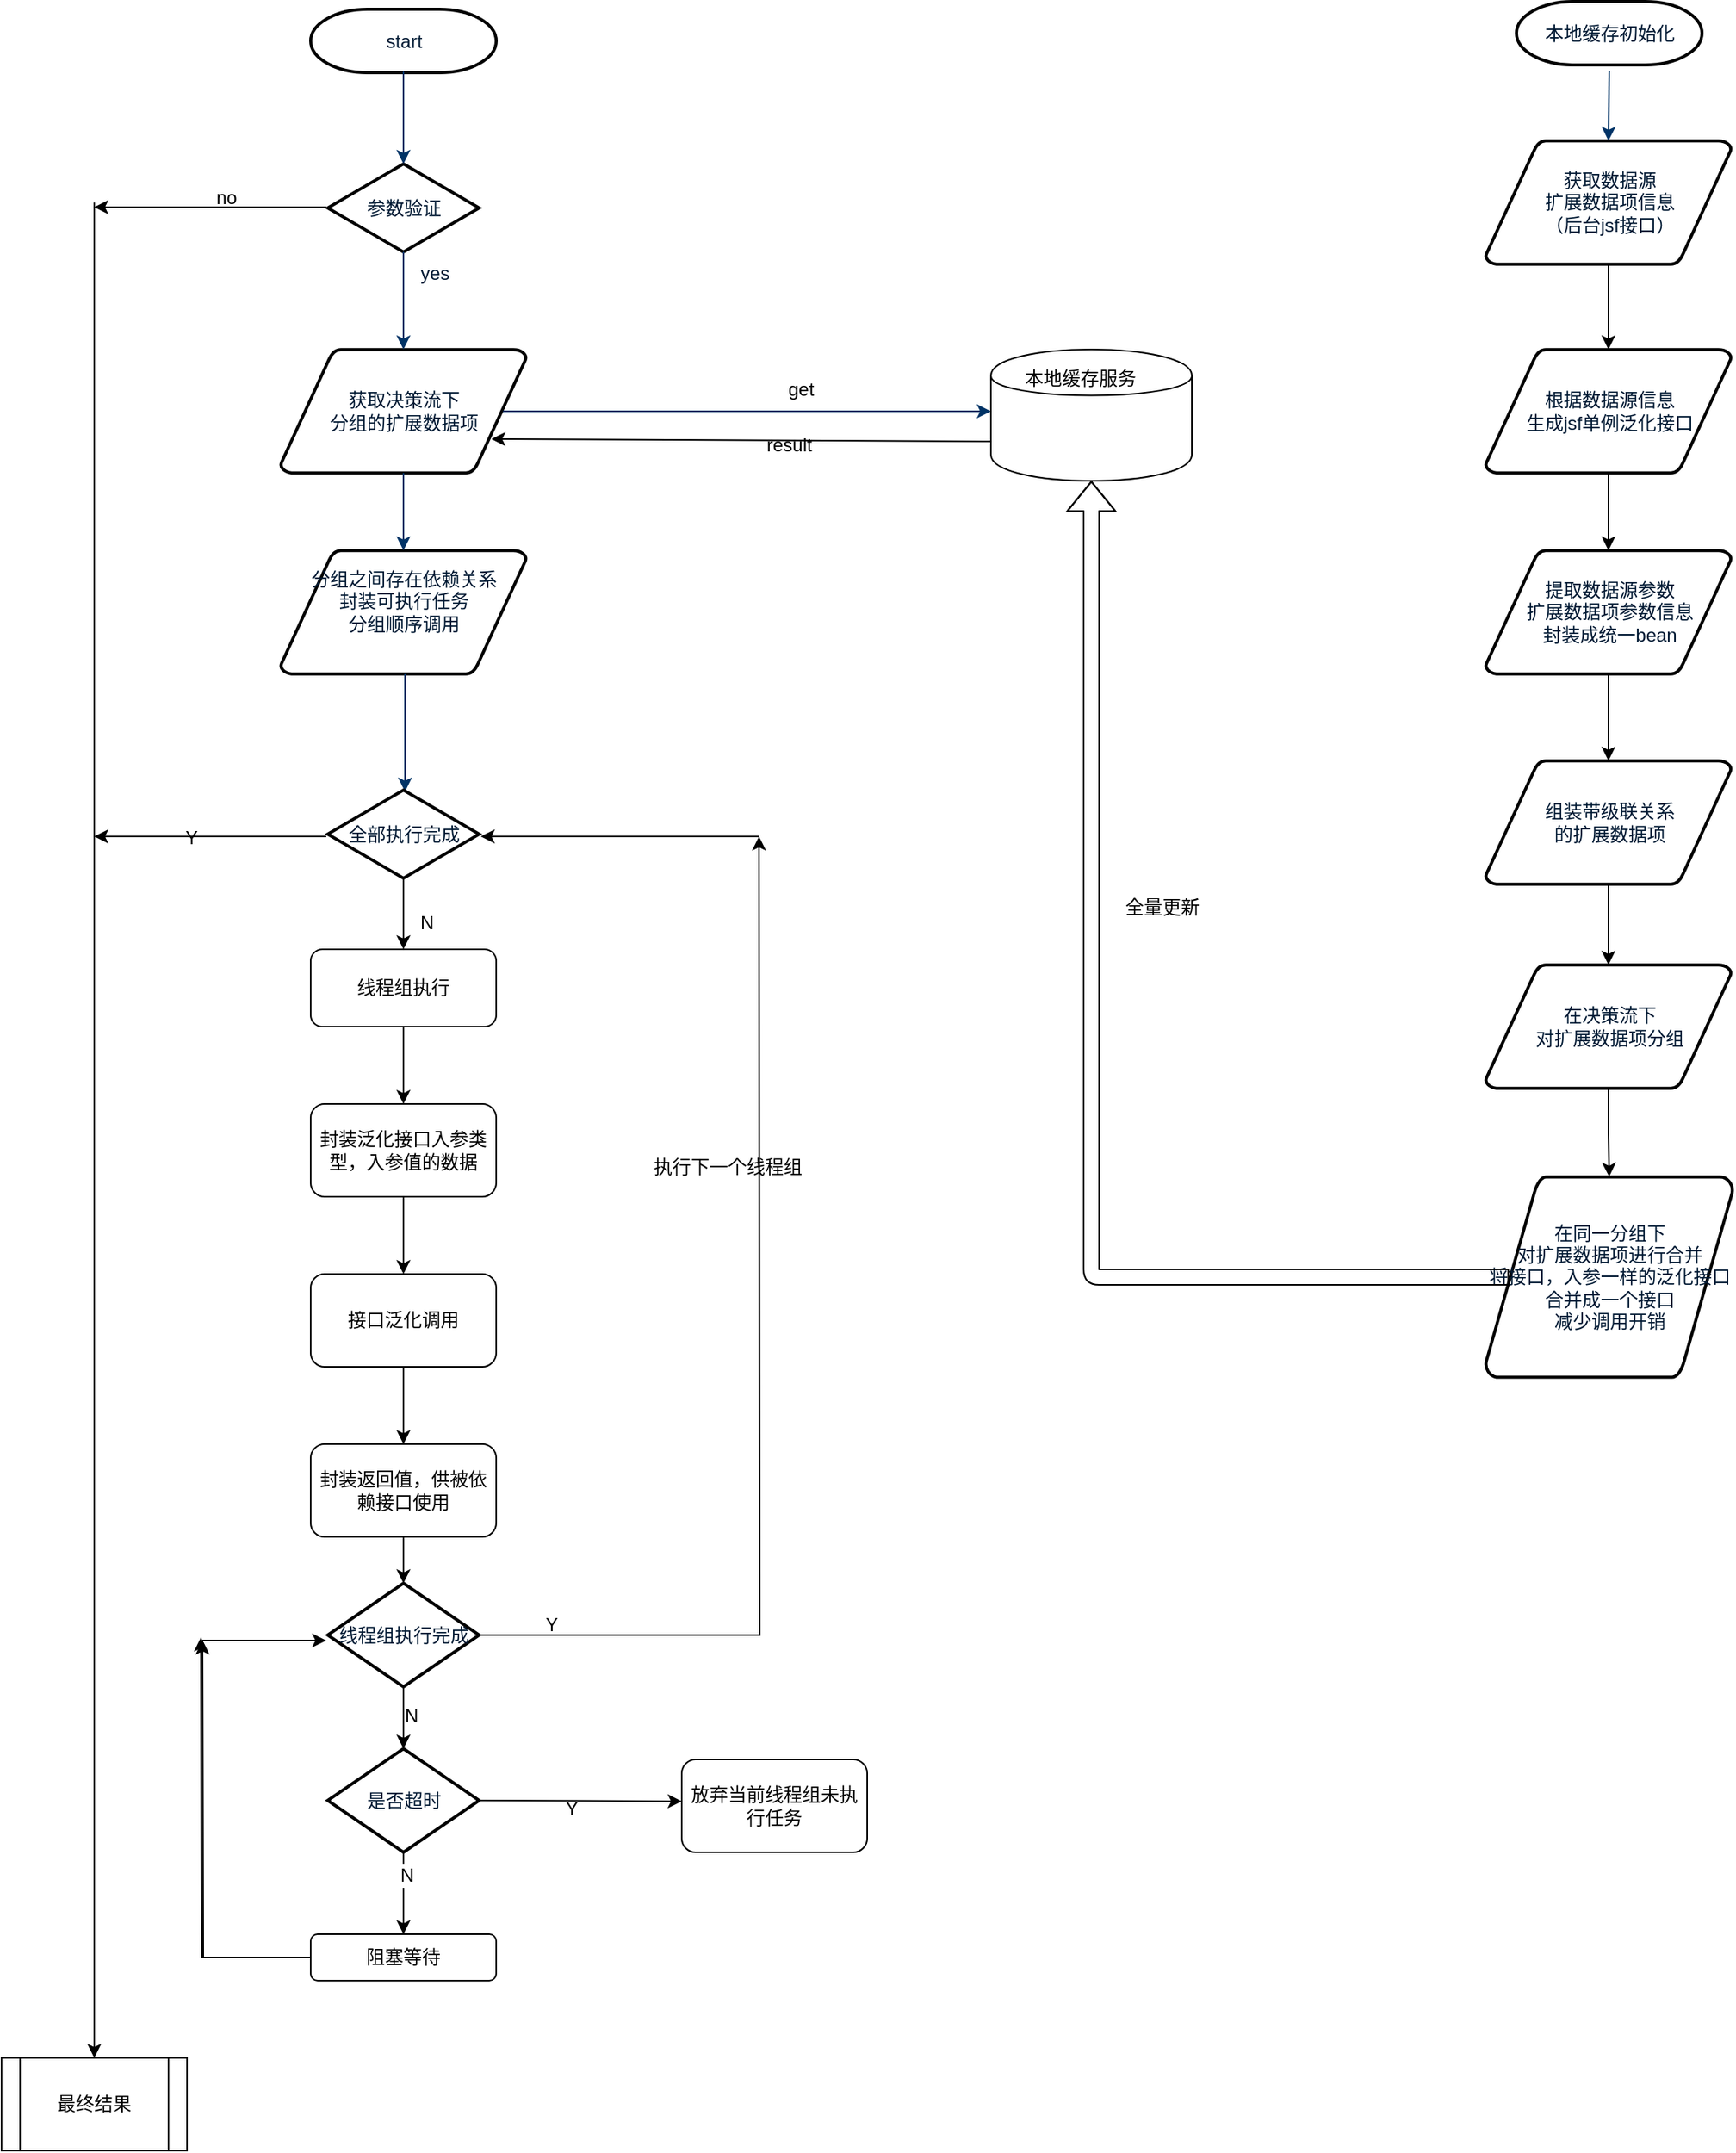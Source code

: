<mxfile version="10.5.9" type="github"><diagram id="X6GawPlwP_hmDYCuXiB4" name="Page-1"><mxGraphModel dx="2402" dy="977" grid="1" gridSize="10" guides="1" tooltips="1" connect="1" arrows="1" fold="1" page="1" pageScale="1" pageWidth="827" pageHeight="1169" math="0" shadow="0"><root><mxCell id="0"/><mxCell id="1" parent="0"/><mxCell id="MP2VpvmyWYDocWWnozYL-1" value="start" style="shape=mxgraph.flowchart.terminator;fillColor=#FFFFFF;strokeColor=#000000;strokeWidth=2;gradientColor=none;gradientDirection=north;fontColor=#001933;fontStyle=0;html=1;" vertex="1" parent="1"><mxGeometry x="140" y="765" width="120" height="41" as="geometry"/></mxCell><mxCell id="MP2VpvmyWYDocWWnozYL-2" value="获取决策流下&lt;br&gt;分组的扩展数据项" style="shape=mxgraph.flowchart.data;fillColor=#FFFFFF;strokeColor=#000000;strokeWidth=2;gradientColor=none;gradientDirection=north;fontColor=#001933;fontStyle=0;html=1;" vertex="1" parent="1"><mxGeometry x="120.5" y="985" width="159" height="80" as="geometry"/></mxCell><mxCell id="MP2VpvmyWYDocWWnozYL-3" value="参数验证" style="shape=mxgraph.flowchart.decision;fillColor=#FFFFFF;strokeColor=#000000;strokeWidth=2;gradientColor=none;gradientDirection=north;fontColor=#001933;fontStyle=0;html=1;" vertex="1" parent="1"><mxGeometry x="151" y="865" width="98" height="57" as="geometry"/></mxCell><mxCell id="MP2VpvmyWYDocWWnozYL-4" style="entryX=0.5;entryY=0;entryPerimeter=0;fontColor=#001933;fontStyle=1;strokeColor=#003366;strokeWidth=1;html=1;" edge="1" parent="1" target="MP2VpvmyWYDocWWnozYL-3"><mxGeometry relative="1" as="geometry"><mxPoint x="200" y="805" as="sourcePoint"/></mxGeometry></mxCell><mxCell id="MP2VpvmyWYDocWWnozYL-5" value="" style="edgeStyle=elbowEdgeStyle;elbow=horizontal;fontColor=#001933;fontStyle=1;strokeColor=#003366;strokeWidth=1;html=1;" edge="1" parent="1" source="MP2VpvmyWYDocWWnozYL-3" target="MP2VpvmyWYDocWWnozYL-2"><mxGeometry x="-120" y="475" width="100" height="100" as="geometry"><mxPoint x="-120" y="575" as="sourcePoint"/><mxPoint x="-20" y="475" as="targetPoint"/></mxGeometry></mxCell><mxCell id="MP2VpvmyWYDocWWnozYL-6" value="分组之间存在依赖关系&lt;br&gt;封装可执行任务&lt;br&gt;分组顺序调用&lt;br&gt;&lt;br&gt;" style="shape=mxgraph.flowchart.data;fillColor=#FFFFFF;strokeColor=#000000;strokeWidth=2;gradientColor=none;gradientDirection=north;fontColor=#001933;fontStyle=0;html=1;" vertex="1" parent="1"><mxGeometry x="120.5" y="1115" width="159" height="80" as="geometry"/></mxCell><mxCell id="MP2VpvmyWYDocWWnozYL-7" value="yes" style="text;fontColor=#001933;fontStyle=0;html=1;strokeColor=none;gradientColor=none;fillColor=none;strokeWidth=2;align=center;" vertex="1" parent="1"><mxGeometry x="200" y="922" width="40" height="26" as="geometry"/></mxCell><mxCell id="MP2VpvmyWYDocWWnozYL-8" value="" style="edgeStyle=elbowEdgeStyle;elbow=horizontal;exitX=0.905;exitY=0.5;exitPerimeter=0;fontColor=#001933;fontStyle=1;strokeColor=#003366;strokeWidth=1;html=1;" edge="1" parent="1" source="MP2VpvmyWYDocWWnozYL-2"><mxGeometry x="-120" y="475" width="100" height="100" as="geometry"><mxPoint x="-120" y="575" as="sourcePoint"/><mxPoint x="580" y="1025" as="targetPoint"/></mxGeometry></mxCell><mxCell id="MP2VpvmyWYDocWWnozYL-9" value="" style="edgeStyle=elbowEdgeStyle;elbow=horizontal;fontColor=#001933;fontStyle=1;strokeColor=#003366;strokeWidth=1;html=1;" edge="1" parent="1" source="MP2VpvmyWYDocWWnozYL-2" target="MP2VpvmyWYDocWWnozYL-6"><mxGeometry x="-120" y="475" width="100" height="100" as="geometry"><mxPoint x="-120" y="575" as="sourcePoint"/><mxPoint x="-20" y="475" as="targetPoint"/></mxGeometry></mxCell><mxCell id="MP2VpvmyWYDocWWnozYL-10" value="" style="edgeStyle=elbowEdgeStyle;elbow=horizontal;entryX=0.5;entryY=0.195;entryPerimeter=0;fontColor=#001933;fontStyle=1;strokeColor=#003366;strokeWidth=1;html=1;" edge="1" parent="1" source="MP2VpvmyWYDocWWnozYL-6"><mxGeometry x="-120" y="475" width="100" height="100" as="geometry"><mxPoint x="-120" y="575" as="sourcePoint"/><mxPoint x="201" y="1271" as="targetPoint"/></mxGeometry></mxCell><mxCell id="MP2VpvmyWYDocWWnozYL-11" value="" style="endArrow=classic;html=1;" edge="1" parent="1"><mxGeometry width="50" height="50" relative="1" as="geometry"><mxPoint x="150" y="893" as="sourcePoint"/><mxPoint y="893" as="targetPoint"/><Array as="points"><mxPoint x="80" y="893"/></Array></mxGeometry></mxCell><mxCell id="MP2VpvmyWYDocWWnozYL-12" value="no" style="text;html=1;resizable=0;points=[];autosize=1;align=left;verticalAlign=top;spacingTop=-4;" vertex="1" parent="1"><mxGeometry x="77" y="877" width="30" height="10" as="geometry"/></mxCell><object label="" id="MP2VpvmyWYDocWWnozYL-13"><mxCell style="shape=cylinder;whiteSpace=wrap;html=1;boundedLbl=1;backgroundOutline=1;" vertex="1" parent="1"><mxGeometry x="580" y="985" width="130" height="85" as="geometry"/></mxCell></object><mxCell id="MP2VpvmyWYDocWWnozYL-14" value="get" style="text;html=1;resizable=0;points=[];autosize=1;align=left;verticalAlign=top;spacingTop=-4;" vertex="1" parent="1"><mxGeometry x="447" y="1001" width="40" height="10" as="geometry"/></mxCell><mxCell id="MP2VpvmyWYDocWWnozYL-15" value="" style="endArrow=classic;html=1;exitX=0;exitY=0.7;exitDx=0;exitDy=0;entryX=0.858;entryY=0.725;entryDx=0;entryDy=0;entryPerimeter=0;" edge="1" parent="1" source="MP2VpvmyWYDocWWnozYL-13" target="MP2VpvmyWYDocWWnozYL-2"><mxGeometry width="50" height="50" relative="1" as="geometry"><mxPoint x="-10" y="1630" as="sourcePoint"/><mxPoint x="40" y="1580" as="targetPoint"/></mxGeometry></mxCell><mxCell id="MP2VpvmyWYDocWWnozYL-16" value="result" style="text;html=1;resizable=0;points=[];autosize=1;align=left;verticalAlign=top;spacingTop=-4;" vertex="1" parent="1"><mxGeometry x="433" y="1037" width="50" height="10" as="geometry"/></mxCell><mxCell id="MP2VpvmyWYDocWWnozYL-17" value="本地缓存服务" style="text;html=1;resizable=0;points=[];autosize=1;align=left;verticalAlign=top;spacingTop=-4;" vertex="1" parent="1"><mxGeometry x="600" y="994" width="110" height="10" as="geometry"/></mxCell><mxCell id="MP2VpvmyWYDocWWnozYL-18" style="edgeStyle=orthogonalEdgeStyle;rounded=0;orthogonalLoop=1;jettySize=auto;html=1;exitX=1;exitY=0.5;exitDx=0;exitDy=0;exitPerimeter=0;" edge="1" parent="1" source="MP2VpvmyWYDocWWnozYL-19"><mxGeometry relative="1" as="geometry"><mxPoint x="430" y="1300" as="targetPoint"/></mxGeometry></mxCell><mxCell id="MP2VpvmyWYDocWWnozYL-19" value="线程组执行完成" style="shape=mxgraph.flowchart.decision;fillColor=#FFFFFF;strokeColor=#000000;strokeWidth=2;gradientColor=none;gradientDirection=north;fontColor=#001933;fontStyle=0;html=1;" vertex="1" parent="1"><mxGeometry x="151" y="1783" width="98" height="67" as="geometry"/></mxCell><mxCell id="MP2VpvmyWYDocWWnozYL-20" value="" style="edgeStyle=orthogonalEdgeStyle;rounded=0;orthogonalLoop=1;jettySize=auto;html=1;" edge="1" parent="1" source="MP2VpvmyWYDocWWnozYL-21" target="MP2VpvmyWYDocWWnozYL-23"><mxGeometry relative="1" as="geometry"/></mxCell><mxCell id="MP2VpvmyWYDocWWnozYL-21" value="&lt;span&gt;线程组执行&lt;/span&gt;" style="rounded=1;whiteSpace=wrap;html=1;" vertex="1" parent="1"><mxGeometry x="140" y="1373" width="120" height="50" as="geometry"/></mxCell><mxCell id="MP2VpvmyWYDocWWnozYL-22" value="" style="edgeStyle=orthogonalEdgeStyle;rounded=0;orthogonalLoop=1;jettySize=auto;html=1;" edge="1" parent="1" source="MP2VpvmyWYDocWWnozYL-23" target="MP2VpvmyWYDocWWnozYL-25"><mxGeometry relative="1" as="geometry"/></mxCell><mxCell id="MP2VpvmyWYDocWWnozYL-23" value="封装泛化接口入参类型，入参值的数据" style="rounded=1;whiteSpace=wrap;html=1;" vertex="1" parent="1"><mxGeometry x="140" y="1473" width="120" height="60" as="geometry"/></mxCell><mxCell id="MP2VpvmyWYDocWWnozYL-24" value="" style="edgeStyle=orthogonalEdgeStyle;rounded=0;orthogonalLoop=1;jettySize=auto;html=1;" edge="1" parent="1" source="MP2VpvmyWYDocWWnozYL-25" target="MP2VpvmyWYDocWWnozYL-26"><mxGeometry relative="1" as="geometry"/></mxCell><mxCell id="MP2VpvmyWYDocWWnozYL-25" value="接口泛化调用" style="rounded=1;whiteSpace=wrap;html=1;" vertex="1" parent="1"><mxGeometry x="140" y="1583" width="120" height="60" as="geometry"/></mxCell><mxCell id="MP2VpvmyWYDocWWnozYL-26" value="封装返回值，供被依赖接口使用" style="rounded=1;whiteSpace=wrap;html=1;" vertex="1" parent="1"><mxGeometry x="140" y="1693" width="120" height="60" as="geometry"/></mxCell><mxCell id="MP2VpvmyWYDocWWnozYL-27" value="" style="endArrow=classic;html=1;exitX=0.5;exitY=1;exitDx=0;exitDy=0;entryX=0.5;entryY=0;entryDx=0;entryDy=0;entryPerimeter=0;" edge="1" parent="1" source="MP2VpvmyWYDocWWnozYL-26" target="MP2VpvmyWYDocWWnozYL-19"><mxGeometry width="50" height="50" relative="1" as="geometry"><mxPoint x="-10" y="1913" as="sourcePoint"/><mxPoint x="40" y="1863" as="targetPoint"/></mxGeometry></mxCell><mxCell id="MP2VpvmyWYDocWWnozYL-28" value="" style="endArrow=classic;html=1;" edge="1" parent="1"><mxGeometry width="50" height="50" relative="1" as="geometry"><mxPoint x="430" y="1300" as="sourcePoint"/><mxPoint x="250" y="1300" as="targetPoint"/><Array as="points"/></mxGeometry></mxCell><mxCell id="MP2VpvmyWYDocWWnozYL-29" value="全部执行完成" style="shape=mxgraph.flowchart.decision;fillColor=#FFFFFF;strokeColor=#000000;strokeWidth=2;gradientColor=none;gradientDirection=north;fontColor=#001933;fontStyle=0;html=1;" vertex="1" parent="1"><mxGeometry x="151" y="1270" width="98" height="57" as="geometry"/></mxCell><mxCell id="MP2VpvmyWYDocWWnozYL-30" value="" style="endArrow=classic;html=1;exitX=0.5;exitY=1;exitDx=0;exitDy=0;exitPerimeter=0;entryX=0.5;entryY=0;entryDx=0;entryDy=0;" edge="1" parent="1" source="MP2VpvmyWYDocWWnozYL-29" target="MP2VpvmyWYDocWWnozYL-21"><mxGeometry width="50" height="50" relative="1" as="geometry"><mxPoint x="-10" y="1910" as="sourcePoint"/><mxPoint x="40" y="1860" as="targetPoint"/></mxGeometry></mxCell><mxCell id="MP2VpvmyWYDocWWnozYL-31" value="N" style="text;html=1;resizable=0;points=[];autosize=1;align=left;verticalAlign=top;spacingTop=-4;" vertex="1" parent="1"><mxGeometry x="209" y="1346" width="30" height="10" as="geometry"/></mxCell><mxCell id="MP2VpvmyWYDocWWnozYL-32" value="执行下一个线程组" style="text;html=1;resizable=0;points=[];autosize=1;align=left;verticalAlign=top;spacingTop=-4;" vertex="1" parent="1"><mxGeometry x="360" y="1504" width="140" height="10" as="geometry"/></mxCell><mxCell id="MP2VpvmyWYDocWWnozYL-33" value="" style="endArrow=classic;html=1;" edge="1" parent="1"><mxGeometry width="50" height="50" relative="1" as="geometry"><mxPoint x="150" y="1300" as="sourcePoint"/><mxPoint y="1300" as="targetPoint"/></mxGeometry></mxCell><mxCell id="MP2VpvmyWYDocWWnozYL-34" value="Y" style="text;html=1;resizable=0;points=[];autosize=1;align=left;verticalAlign=top;spacingTop=-4;" vertex="1" parent="1"><mxGeometry x="57" y="1291" width="30" height="10" as="geometry"/></mxCell><mxCell id="MP2VpvmyWYDocWWnozYL-35" value="" style="endArrow=classic;html=1;exitX=0.5;exitY=1;exitDx=0;exitDy=0;exitPerimeter=0;" edge="1" parent="1" source="MP2VpvmyWYDocWWnozYL-19"><mxGeometry width="50" height="50" relative="1" as="geometry"><mxPoint x="-10" y="2020" as="sourcePoint"/><mxPoint x="200" y="1890" as="targetPoint"/></mxGeometry></mxCell><mxCell id="MP2VpvmyWYDocWWnozYL-36" value="N" style="text;html=1;resizable=0;points=[];autosize=1;align=left;verticalAlign=top;spacingTop=-4;" vertex="1" parent="1"><mxGeometry x="199" y="1859" width="30" height="10" as="geometry"/></mxCell><mxCell id="MP2VpvmyWYDocWWnozYL-37" value="Y" style="text;html=1;resizable=0;points=[];autosize=1;align=left;verticalAlign=top;spacingTop=-4;" vertex="1" parent="1"><mxGeometry x="290" y="1800" width="30" height="10" as="geometry"/></mxCell><mxCell id="MP2VpvmyWYDocWWnozYL-38" value="是否超时" style="shape=mxgraph.flowchart.decision;fillColor=#FFFFFF;strokeColor=#000000;strokeWidth=2;gradientColor=none;gradientDirection=north;fontColor=#001933;fontStyle=0;html=1;" vertex="1" parent="1"><mxGeometry x="151" y="1890" width="98" height="67" as="geometry"/></mxCell><mxCell id="MP2VpvmyWYDocWWnozYL-39" value="" style="endArrow=classic;html=1;exitX=1;exitY=0.5;exitDx=0;exitDy=0;exitPerimeter=0;" edge="1" parent="1" source="MP2VpvmyWYDocWWnozYL-38"><mxGeometry width="50" height="50" relative="1" as="geometry"><mxPoint x="-10" y="2030" as="sourcePoint"/><mxPoint x="380" y="1924" as="targetPoint"/></mxGeometry></mxCell><mxCell id="MP2VpvmyWYDocWWnozYL-40" value="" style="endArrow=classic;html=1;exitX=0.5;exitY=1;exitDx=0;exitDy=0;exitPerimeter=0;" edge="1" parent="1" source="MP2VpvmyWYDocWWnozYL-38"><mxGeometry width="50" height="50" relative="1" as="geometry"><mxPoint x="259" y="1934" as="sourcePoint"/><mxPoint x="200" y="2010" as="targetPoint"/></mxGeometry></mxCell><mxCell id="MP2VpvmyWYDocWWnozYL-41" value="N" style="text;html=1;resizable=0;points=[];align=center;verticalAlign=middle;labelBackgroundColor=#ffffff;" vertex="1" connectable="0" parent="MP2VpvmyWYDocWWnozYL-40"><mxGeometry x="-0.447" y="2" relative="1" as="geometry"><mxPoint as="offset"/></mxGeometry></mxCell><mxCell id="MP2VpvmyWYDocWWnozYL-42" style="edgeStyle=orthogonalEdgeStyle;rounded=0;orthogonalLoop=1;jettySize=auto;html=1;exitX=0;exitY=0.5;exitDx=0;exitDy=0;" edge="1" parent="1" source="MP2VpvmyWYDocWWnozYL-43"><mxGeometry relative="1" as="geometry"><mxPoint x="70" y="1820" as="targetPoint"/></mxGeometry></mxCell><mxCell id="MP2VpvmyWYDocWWnozYL-43" value="&lt;span&gt;阻塞等待&lt;/span&gt;" style="rounded=1;whiteSpace=wrap;html=1;" vertex="1" parent="1"><mxGeometry x="140" y="2010" width="120" height="30" as="geometry"/></mxCell><mxCell id="MP2VpvmyWYDocWWnozYL-44" value="Y" style="text;html=1;resizable=0;points=[];autosize=1;align=left;verticalAlign=top;spacingTop=-4;" vertex="1" parent="1"><mxGeometry x="303" y="1919" width="30" height="10" as="geometry"/></mxCell><mxCell id="MP2VpvmyWYDocWWnozYL-45" value="放弃当前线程组未执行任务" style="rounded=1;whiteSpace=wrap;html=1;" vertex="1" parent="1"><mxGeometry x="380" y="1897" width="120" height="60" as="geometry"/></mxCell><mxCell id="MP2VpvmyWYDocWWnozYL-46" style="edgeStyle=orthogonalEdgeStyle;rounded=0;orthogonalLoop=1;jettySize=auto;html=1;exitX=0;exitY=0.5;exitDx=0;exitDy=0;" edge="1" parent="1" source="MP2VpvmyWYDocWWnozYL-43"><mxGeometry relative="1" as="geometry"><mxPoint x="69" y="1818" as="targetPoint"/><mxPoint x="140" y="2025" as="sourcePoint"/></mxGeometry></mxCell><mxCell id="MP2VpvmyWYDocWWnozYL-47" value="" style="endArrow=classic;html=1;" edge="1" parent="1"><mxGeometry width="50" height="50" relative="1" as="geometry"><mxPoint x="70" y="1820" as="sourcePoint"/><mxPoint x="150" y="1820" as="targetPoint"/></mxGeometry></mxCell><mxCell id="MP2VpvmyWYDocWWnozYL-48" value="" style="endArrow=classic;html=1;" edge="1" parent="1"><mxGeometry width="50" height="50" relative="1" as="geometry"><mxPoint y="890" as="sourcePoint"/><mxPoint y="2090" as="targetPoint"/></mxGeometry></mxCell><mxCell id="MP2VpvmyWYDocWWnozYL-49" value="最终结果" style="shape=process;whiteSpace=wrap;html=1;backgroundOutline=1;" vertex="1" parent="1"><mxGeometry x="-60" y="2090" width="120" height="60" as="geometry"/></mxCell><mxCell id="MP2VpvmyWYDocWWnozYL-50" value="本地缓存初始化" style="shape=mxgraph.flowchart.terminator;fillColor=#FFFFFF;strokeColor=#000000;strokeWidth=2;gradientColor=none;gradientDirection=north;fontColor=#001933;fontStyle=0;html=1;" vertex="1" parent="1"><mxGeometry x="920" y="760" width="120" height="41" as="geometry"/></mxCell><mxCell id="MP2VpvmyWYDocWWnozYL-51" value="" style="edgeStyle=orthogonalEdgeStyle;rounded=0;orthogonalLoop=1;jettySize=auto;html=1;" edge="1" parent="1" source="MP2VpvmyWYDocWWnozYL-52" target="MP2VpvmyWYDocWWnozYL-54"><mxGeometry relative="1" as="geometry"/></mxCell><mxCell id="MP2VpvmyWYDocWWnozYL-52" value="获取数据源&lt;br&gt;扩展数据项信息&lt;br&gt;（后台jsf接口）&lt;br&gt;" style="shape=mxgraph.flowchart.data;fillColor=#FFFFFF;strokeColor=#000000;strokeWidth=2;gradientColor=none;gradientDirection=north;fontColor=#001933;fontStyle=0;html=1;" vertex="1" parent="1"><mxGeometry x="900" y="850" width="159" height="80" as="geometry"/></mxCell><mxCell id="MP2VpvmyWYDocWWnozYL-53" value="" style="edgeStyle=orthogonalEdgeStyle;rounded=0;orthogonalLoop=1;jettySize=auto;html=1;" edge="1" parent="1" source="MP2VpvmyWYDocWWnozYL-54" target="MP2VpvmyWYDocWWnozYL-56"><mxGeometry relative="1" as="geometry"/></mxCell><mxCell id="MP2VpvmyWYDocWWnozYL-54" value="根据数据源信息&lt;br&gt;生成jsf单例泛化接口&lt;br&gt;" style="shape=mxgraph.flowchart.data;fillColor=#FFFFFF;strokeColor=#000000;strokeWidth=2;gradientColor=none;gradientDirection=north;fontColor=#001933;fontStyle=0;html=1;" vertex="1" parent="1"><mxGeometry x="900" y="985" width="159" height="80" as="geometry"/></mxCell><mxCell id="MP2VpvmyWYDocWWnozYL-55" value="" style="edgeStyle=orthogonalEdgeStyle;rounded=0;orthogonalLoop=1;jettySize=auto;html=1;" edge="1" parent="1" source="MP2VpvmyWYDocWWnozYL-56" target="MP2VpvmyWYDocWWnozYL-58"><mxGeometry relative="1" as="geometry"/></mxCell><mxCell id="MP2VpvmyWYDocWWnozYL-56" value="提取数据源参数&lt;br&gt;扩展数据项参数信息&lt;br&gt;封装成统一bean&lt;br&gt;" style="shape=mxgraph.flowchart.data;fillColor=#FFFFFF;strokeColor=#000000;strokeWidth=2;gradientColor=none;gradientDirection=north;fontColor=#001933;fontStyle=0;html=1;" vertex="1" parent="1"><mxGeometry x="900" y="1115" width="159" height="80" as="geometry"/></mxCell><mxCell id="MP2VpvmyWYDocWWnozYL-57" value="" style="edgeStyle=orthogonalEdgeStyle;rounded=0;orthogonalLoop=1;jettySize=auto;html=1;" edge="1" parent="1" source="MP2VpvmyWYDocWWnozYL-58" target="MP2VpvmyWYDocWWnozYL-60"><mxGeometry relative="1" as="geometry"/></mxCell><mxCell id="MP2VpvmyWYDocWWnozYL-58" value="组装带级联关系&lt;br&gt;的扩展数据项" style="shape=mxgraph.flowchart.data;fillColor=#FFFFFF;strokeColor=#000000;strokeWidth=2;gradientColor=none;gradientDirection=north;fontColor=#001933;fontStyle=0;html=1;" vertex="1" parent="1"><mxGeometry x="900" y="1251" width="159" height="80" as="geometry"/></mxCell><mxCell id="MP2VpvmyWYDocWWnozYL-59" value="" style="edgeStyle=orthogonalEdgeStyle;rounded=0;orthogonalLoop=1;jettySize=auto;html=1;" edge="1" parent="1" source="MP2VpvmyWYDocWWnozYL-60" target="MP2VpvmyWYDocWWnozYL-61"><mxGeometry relative="1" as="geometry"/></mxCell><mxCell id="MP2VpvmyWYDocWWnozYL-60" value="在决策流下&lt;br&gt;对扩展数据项分组" style="shape=mxgraph.flowchart.data;fillColor=#FFFFFF;strokeColor=#000000;strokeWidth=2;gradientColor=none;gradientDirection=north;fontColor=#001933;fontStyle=0;html=1;" vertex="1" parent="1"><mxGeometry x="900" y="1383" width="159" height="80" as="geometry"/></mxCell><mxCell id="MP2VpvmyWYDocWWnozYL-61" value="在同一分组下&lt;br&gt;对扩展数据项进行合并&lt;br&gt;将接口，入参一样的泛化接口&lt;br&gt;合并成一个接口&lt;br&gt;减少调用开销&lt;br&gt;" style="shape=mxgraph.flowchart.data;fillColor=#FFFFFF;strokeColor=#000000;strokeWidth=2;gradientColor=none;gradientDirection=north;fontColor=#001933;fontStyle=0;html=1;" vertex="1" parent="1"><mxGeometry x="900" y="1520" width="160" height="130" as="geometry"/></mxCell><mxCell id="MP2VpvmyWYDocWWnozYL-62" style="entryX=0.5;entryY=0;entryPerimeter=0;fontColor=#001933;fontStyle=1;strokeColor=#003366;strokeWidth=1;html=1;entryDx=0;entryDy=0;" edge="1" parent="1" target="MP2VpvmyWYDocWWnozYL-52"><mxGeometry relative="1" as="geometry"><mxPoint x="980" y="805" as="sourcePoint"/><mxPoint x="320" y="870" as="targetPoint"/></mxGeometry></mxCell><mxCell id="MP2VpvmyWYDocWWnozYL-63" value="" style="shape=flexArrow;endArrow=classic;html=1;exitX=0.095;exitY=0.5;exitDx=0;exitDy=0;exitPerimeter=0;entryX=0.5;entryY=1;entryDx=0;entryDy=0;" edge="1" parent="1" source="MP2VpvmyWYDocWWnozYL-61" target="MP2VpvmyWYDocWWnozYL-13"><mxGeometry width="50" height="50" relative="1" as="geometry"><mxPoint x="-60" y="2220" as="sourcePoint"/><mxPoint x="-10" y="2170" as="targetPoint"/><Array as="points"><mxPoint x="645" y="1585"/></Array></mxGeometry></mxCell><mxCell id="MP2VpvmyWYDocWWnozYL-64" value="全量更新" style="text;html=1;resizable=0;points=[];autosize=1;align=left;verticalAlign=top;spacingTop=-4;" vertex="1" parent="1"><mxGeometry x="665" y="1336" width="80" height="10" as="geometry"/></mxCell></root></mxGraphModel></diagram></mxfile>